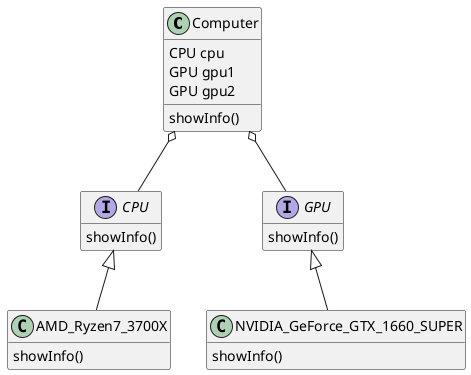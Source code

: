 @startuml example
hide empty members

Class Computer{
    CPU cpu
    GPU gpu1
    GPU gpu2
    showInfo()
}

interface CPU{
    showInfo()
}

interface GPU{
    showInfo()
}

class AMD_Ryzen7_3700X{
    showInfo()
}

class NVIDIA_GeForce_GTX_1660_SUPER{
    showInfo()
}

Computer o-- CPU
Computer o-- GPU

CPU <|-- AMD_Ryzen7_3700X
GPU <|-- NVIDIA_GeForce_GTX_1660_SUPER

@enduml